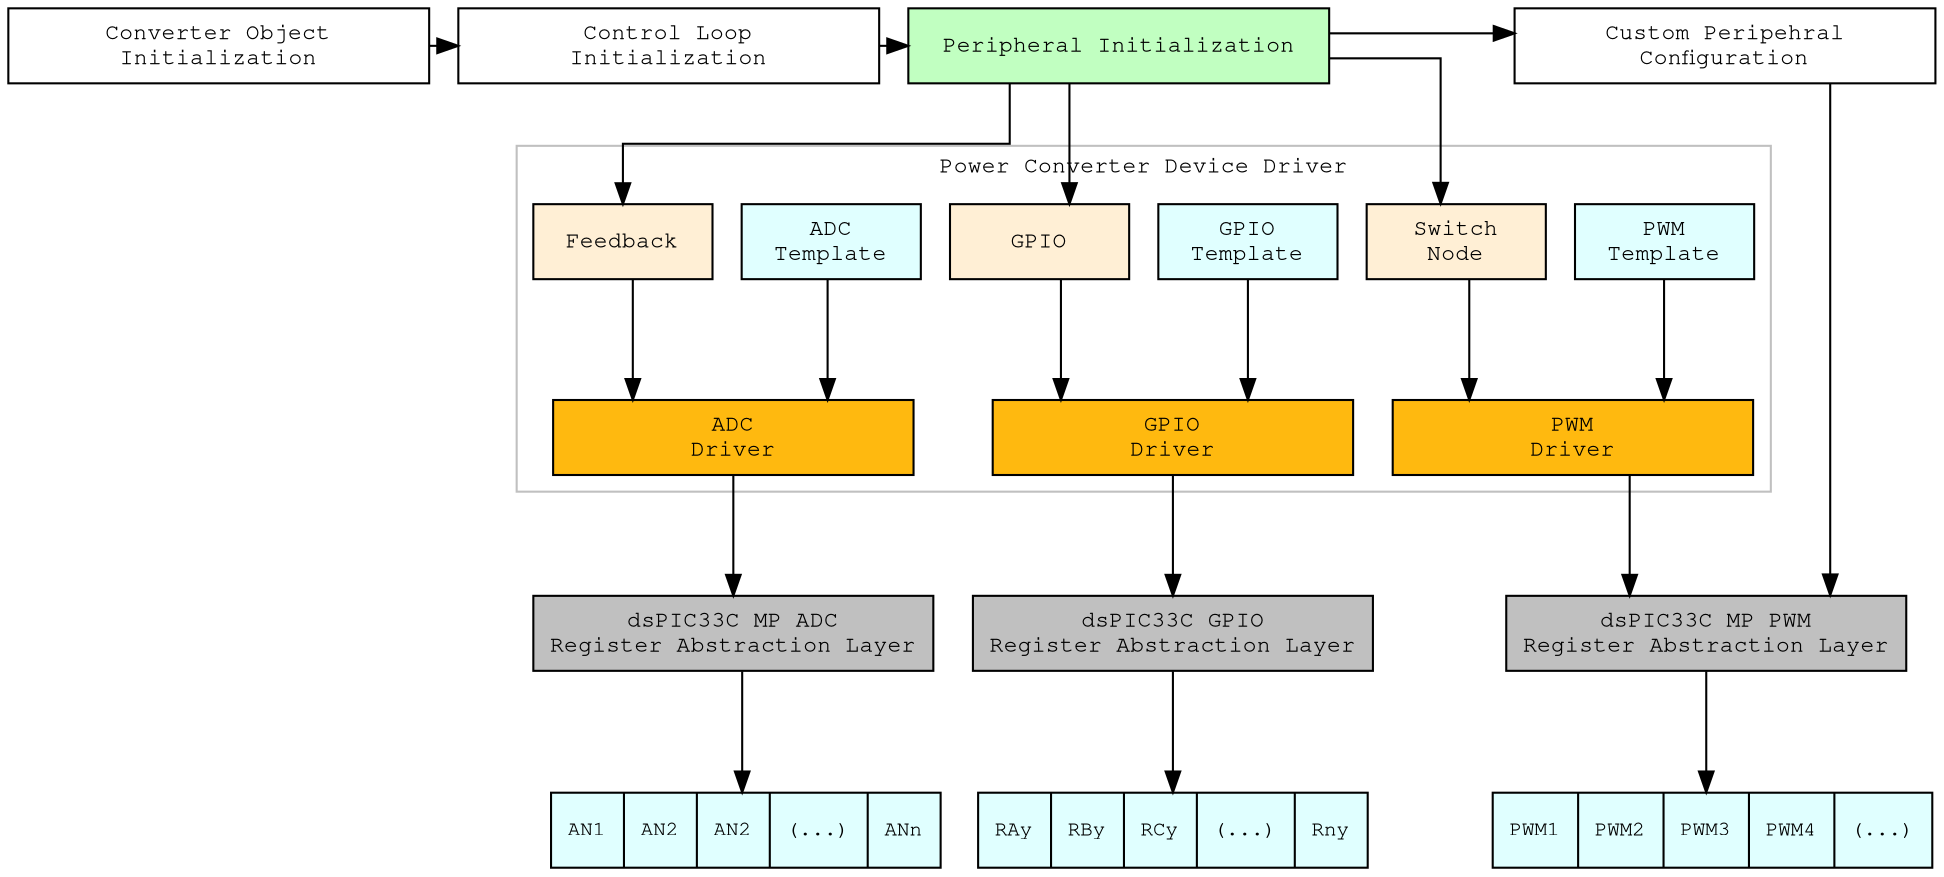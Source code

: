 
digraph pconfig {

    // Name Label and Format
    compound=true;
    fontname="Consolas, 'Courier New', Courier, Sans-Serif";
    fontsize=11;
    rankdir=TB;
    ranksep=0.8;
    nodesep=0.2;
    splines = ortho;

    {
        // Application Layer
        label="Application Layer Initialization"
        rank = same;
        node [
                shape=box, style=filled, fontcolor=black, fillcolor=darkseagreen1, 
                fontname="Consolas, 'Courier New', Courier, Sans-Serif",
                fontsize=11,
                width = 2.8
            ]; 
            
        converter_object_init[label="Converter Object\nInitialization", fillcolor=white];
        controller_init[label="Control Loop\nInitialization", fillcolor=white];
        peripheral_init[label="Peripheral Initialization"];
        custom_init[label="Custom Peripehral\nConfiguration", fillcolor=white];

        converter_object_init -> controller_init -> peripheral_init -> custom_init;
    }

    // Power COnverter Device Driver
    subgraph cluster1
    {
        label="Power Converter Device Driver";
        color=grey;

        node [
                shape=box, 
                style=filled, 
                fontcolor=black, 
                fillcolor=lightcyan, 
                fontname="Consolas, 'Courier New', Courier, Sans-Serif",
                fontsize=11,
                width = 1.2
            ]; pwm_template; adc_template; gpio_template;

            pwm_template[label="PWM\nTemplate"];
            adc_template[label="ADC\nTemplate"];
            gpio_template[label="GPIO\nTemplate"];

        node [
                shape=box, 
                style=filled, 
                fillcolor=papayawhip, 
                fontname="Consolas, 'Courier New', Courier, Sans-Serif",
                fontsize=11,
                width=1.2
            ]; swnode_config; feedback_config; gpio_config;

            swnode_config[label="Switch\nNode"];
            feedback_config[label="Feedback"];
            gpio_config[label="GPIO"];

        node  [
                shape=box, 
                style=filled, 
                fontcolor=black, 
                fillcolor=darkgoldenrod1, 
                fontname="Consolas, 'Courier New', Courier, Sans-Serif",
                fontsize=11,
                width = 2.4
            ]; pwm_drv; adc_drv; gpio_drv;

            adc_drv[label="ADC\nDriver"];
            gpio_drv[label="GPIO\nDriver"];
            pwm_drv[label="PWM\nDriver"];

    }

    // SFR Abstraction Layer
    {
        label="Register Abstraction Layer";
        rank = same;
        node [
                shape=box, 
                style=filled, 
                fontcolor=black, 
                fillcolor=grey, 
                fontname="Consolas, 'Courier New', Courier, Sans-Serif",
                fontsize=11,
                width = 2.4
            ]; p33c_pral_pwm; p33c_pral_adc; p33c_pral_gpio;

            p33c_pral_pwm[label="dsPIC33C MP PWM\nRegister Abstraction Layer"];
            p33c_pral_adc[label="dsPIC33C MP ADC\nRegister Abstraction Layer"];
            p33c_pral_gpio[label="dsPIC33C GPIO\nRegister Abstraction Layer"];
    }

    // Silicon Layer
    {
        label="dsPIC33C MP Peripheral Special Function Registers";
        node  [
                shape=record, 
                style=filled, 
                fontcolor=black, 
                fillcolor=lightcyan, 
                fontname="Consolas, 'Courier New', Courier, Sans-Serif",
                fontsize=10,
                width = 2.4
            ]; device_sfr_pwm; device_sfr_adc; device_sfr_gpio;

            device_sfr_pwm[label="<f0> PWM1 | <f1> PWM2 | <f2> PWM3 | <f3> PWM4 | <f4> (...)"];
            device_sfr_adc[label="<f0> AN1 | <f1> AN2 | <f2> AN2 | <f3> (...) | <f4> ANn"];
            device_sfr_gpio[label="<f0> RAy | <f1> RBy | <f2> RCy | <f3> (...) | <f4> Rny"];
    }

    // Network Description PWM Configuration
    peripheral_init -> swnode_config;
    swnode_config -> pwm_drv;
    pwm_template -> pwm_drv;
    pwm_drv -> p33c_pral_pwm;
    p33c_pral_pwm -> device_sfr_pwm:f2;


    // Network Description ADC Configuration
    peripheral_init -> feedback_config;
    feedback_config -> adc_drv;
    adc_template -> adc_drv;
    adc_drv -> p33c_pral_adc;
    p33c_pral_adc -> device_sfr_adc:f2;

    // Network Description GPIO Configuration
    peripheral_init -> gpio_config;
    gpio_config -> gpio_drv;
    gpio_template -> gpio_drv;
    gpio_drv -> p33c_pral_gpio;
    p33c_pral_gpio -> device_sfr_gpio;

    // Custom modifications are added after successful peripheral configuration
    custom_init -> p33c_pral_pwm; 

}


/*
[arrowhead=normal, style=solid, color=darkgrey];
*/
